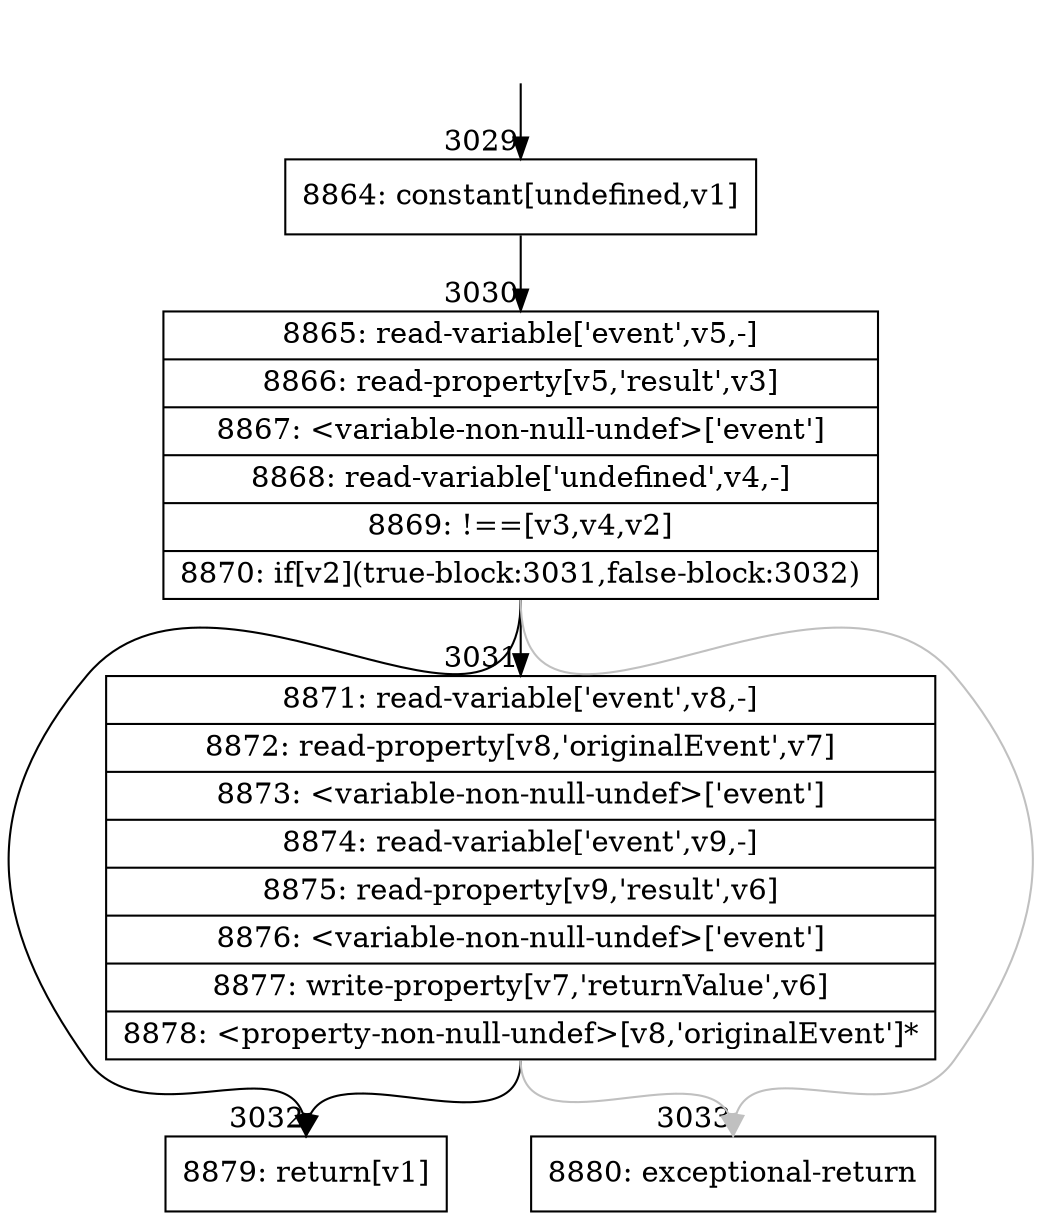 digraph {
rankdir="TD"
BB_entry183[shape=none,label=""];
BB_entry183 -> BB3029 [tailport=s, headport=n, headlabel="    3029"]
BB3029 [shape=record label="{8864: constant[undefined,v1]}" ] 
BB3029 -> BB3030 [tailport=s, headport=n, headlabel="      3030"]
BB3030 [shape=record label="{8865: read-variable['event',v5,-]|8866: read-property[v5,'result',v3]|8867: \<variable-non-null-undef\>['event']|8868: read-variable['undefined',v4,-]|8869: !==[v3,v4,v2]|8870: if[v2](true-block:3031,false-block:3032)}" ] 
BB3030 -> BB3031 [tailport=s, headport=n, headlabel="      3031"]
BB3030 -> BB3032 [tailport=s, headport=n, headlabel="      3032"]
BB3030 -> BB3033 [tailport=s, headport=n, color=gray, headlabel="      3033"]
BB3031 [shape=record label="{8871: read-variable['event',v8,-]|8872: read-property[v8,'originalEvent',v7]|8873: \<variable-non-null-undef\>['event']|8874: read-variable['event',v9,-]|8875: read-property[v9,'result',v6]|8876: \<variable-non-null-undef\>['event']|8877: write-property[v7,'returnValue',v6]|8878: \<property-non-null-undef\>[v8,'originalEvent']*}" ] 
BB3031 -> BB3032 [tailport=s, headport=n]
BB3031 -> BB3033 [tailport=s, headport=n, color=gray]
BB3032 [shape=record label="{8879: return[v1]}" ] 
BB3033 [shape=record label="{8880: exceptional-return}" ] 
}
